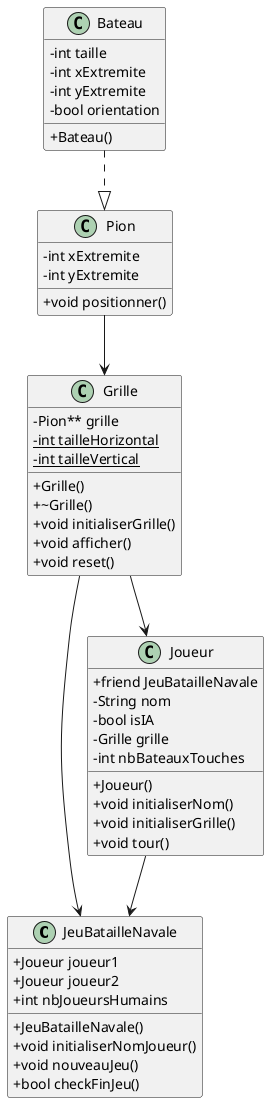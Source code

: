@startuml
skinparam classAttributeIconSize 0 


class JeuBatailleNavale{
   +Joueur joueur1
   +Joueur joueur2
   +int nbJoueursHumains

   +JeuBatailleNavale()
   +void initialiserNomJoueur()
   +void nouveauJeu()
   +bool checkFinJeu()

}

class Grille{
   -Pion** grille
   -{static} int tailleHorizontal
   -{static} int tailleVertical

   +Grille()
   +~Grille()
   +void initialiserGrille()
   +void afficher()
   +void reset()

}

class Joueur {
   +friend JeuBatailleNavale
   -String nom
   -bool isIA
   -Grille grille
   -int nbBateauxTouches

  +Joueur()
  +void initialiserNom()
  +void initialiserGrille()
  +void tour()


}

class Pion {
   -int xExtremite
   -int yExtremite

   +void positionner()

}

class Bateau{
   -int taille
   -int xExtremite
   -int yExtremite
   -bool orientation

   +Bateau()

}

Bateau ..|> Pion
Joueur --> JeuBatailleNavale
Pion --> Grille
Grille --> Joueur
Grille --> JeuBatailleNavale
@enduml
